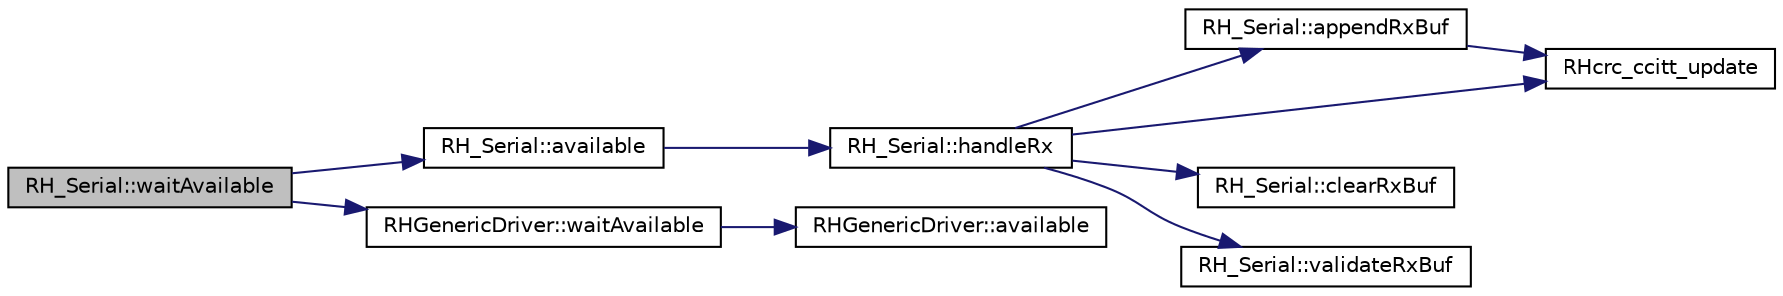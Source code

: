 digraph "RH_Serial::waitAvailable"
{
 // LATEX_PDF_SIZE
  edge [fontname="Helvetica",fontsize="10",labelfontname="Helvetica",labelfontsize="10"];
  node [fontname="Helvetica",fontsize="10",shape=record];
  rankdir="LR";
  Node1 [label="RH_Serial::waitAvailable",height=0.2,width=0.4,color="black", fillcolor="grey75", style="filled", fontcolor="black",tooltip=" "];
  Node1 -> Node2 [color="midnightblue",fontsize="10",style="solid",fontname="Helvetica"];
  Node2 [label="RH_Serial::available",height=0.2,width=0.4,color="black", fillcolor="white", style="filled",URL="$class_r_h___serial.html#a7e608a91618692ef62b57ce9312cecf1",tooltip=" "];
  Node2 -> Node3 [color="midnightblue",fontsize="10",style="solid",fontname="Helvetica"];
  Node3 [label="RH_Serial::handleRx",height=0.2,width=0.4,color="black", fillcolor="white", style="filled",URL="$class_r_h___serial.html#a24dd6dd48c5f6f3a314500cfaa6dbc4a",tooltip=" "];
  Node3 -> Node4 [color="midnightblue",fontsize="10",style="solid",fontname="Helvetica"];
  Node4 [label="RH_Serial::appendRxBuf",height=0.2,width=0.4,color="black", fillcolor="white", style="filled",URL="$class_r_h___serial.html#ae338b82cdcf91499d6ab725267f9bf91",tooltip="Adds a charater to the Rx buffer."];
  Node4 -> Node5 [color="midnightblue",fontsize="10",style="solid",fontname="Helvetica"];
  Node5 [label="RHcrc_ccitt_update",height=0.2,width=0.4,color="black", fillcolor="white", style="filled",URL="$_r_h_c_r_c_8cpp.html#a8fc360d4f6a587da7dbc75d7380aa140",tooltip=" "];
  Node3 -> Node6 [color="midnightblue",fontsize="10",style="solid",fontname="Helvetica"];
  Node6 [label="RH_Serial::clearRxBuf",height=0.2,width=0.4,color="black", fillcolor="white", style="filled",URL="$class_r_h___serial.html#adf99523e191286fe11821a4095fcaff2",tooltip="Empties the Rx buffer."];
  Node3 -> Node5 [color="midnightblue",fontsize="10",style="solid",fontname="Helvetica"];
  Node3 -> Node7 [color="midnightblue",fontsize="10",style="solid",fontname="Helvetica"];
  Node7 [label="RH_Serial::validateRxBuf",height=0.2,width=0.4,color="black", fillcolor="white", style="filled",URL="$class_r_h___serial.html#af88b6a87914622ba69411707958a959e",tooltip=" "];
  Node1 -> Node8 [color="midnightblue",fontsize="10",style="solid",fontname="Helvetica"];
  Node8 [label="RHGenericDriver::waitAvailable",height=0.2,width=0.4,color="black", fillcolor="white", style="filled",URL="$class_r_h_generic_driver.html#abf108e52389353cb3658b6802b92c77c",tooltip=" "];
  Node8 -> Node9 [color="midnightblue",fontsize="10",style="solid",fontname="Helvetica"];
  Node9 [label="RHGenericDriver::available",height=0.2,width=0.4,color="black", fillcolor="white", style="filled",URL="$class_r_h_generic_driver.html#a2dd522b8eb16c51dc948b4ca4d623888",tooltip=" "];
}
